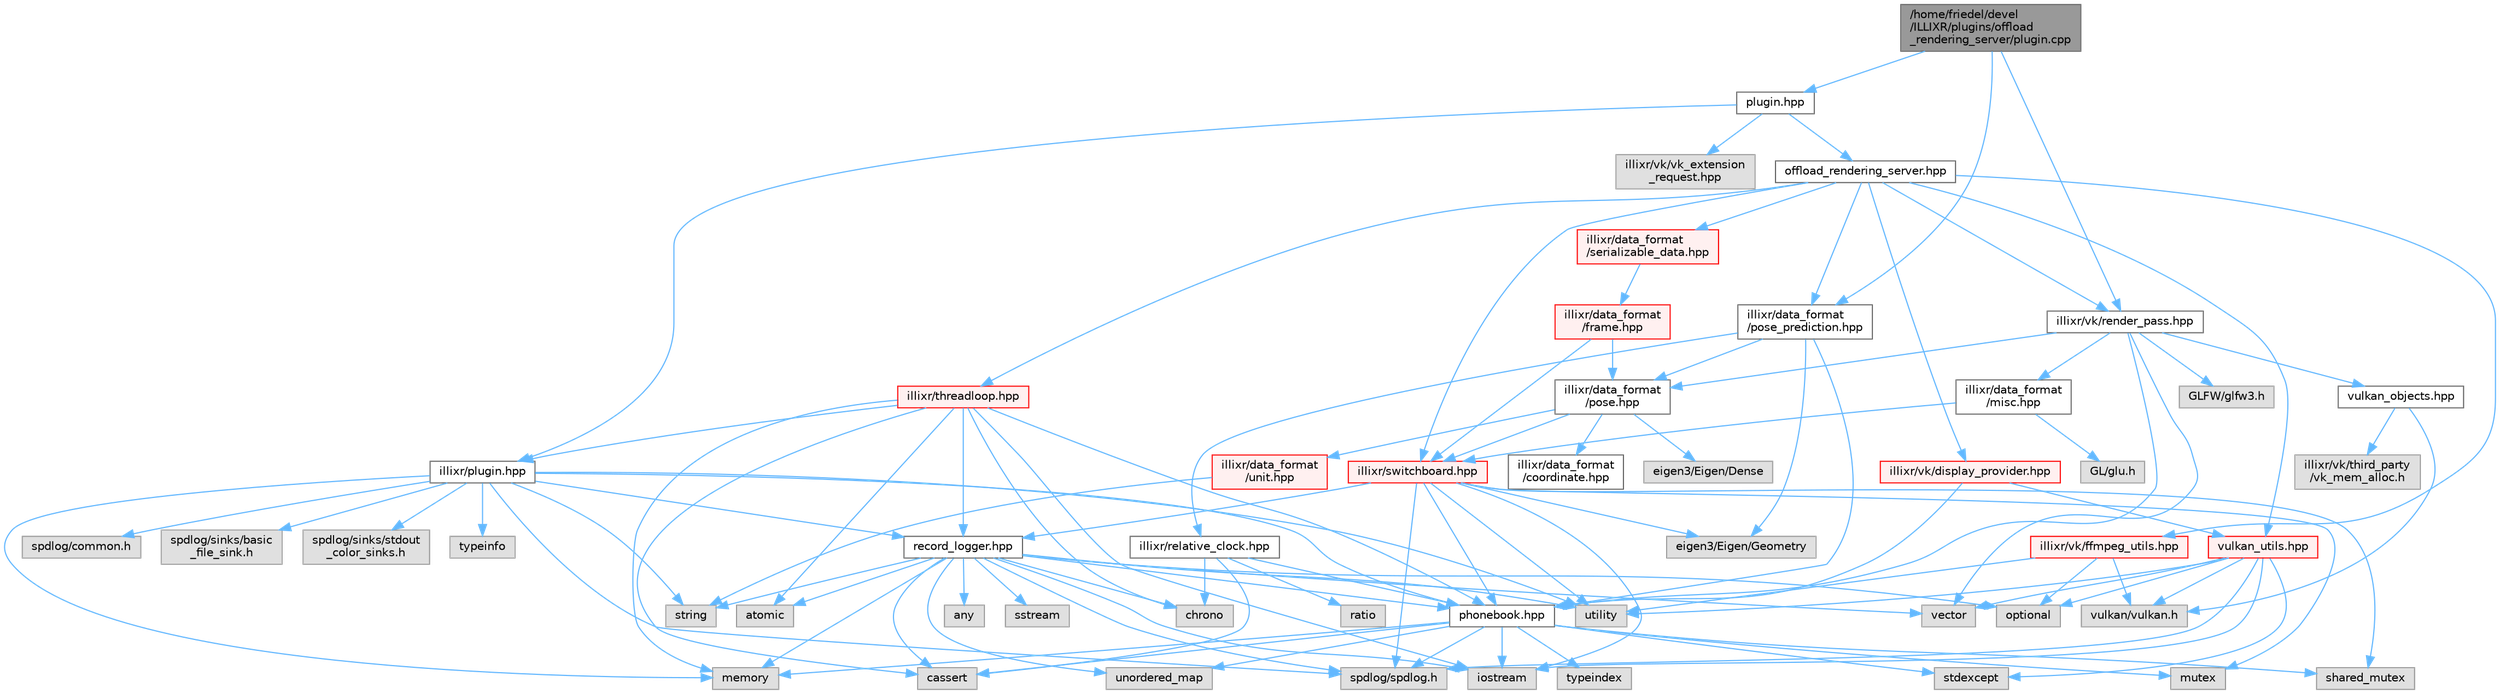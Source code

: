 digraph "/home/friedel/devel/ILLIXR/plugins/offload_rendering_server/plugin.cpp"
{
 // LATEX_PDF_SIZE
  bgcolor="transparent";
  edge [fontname=Helvetica,fontsize=10,labelfontname=Helvetica,labelfontsize=10];
  node [fontname=Helvetica,fontsize=10,shape=box,height=0.2,width=0.4];
  Node1 [id="Node000001",label="/home/friedel/devel\l/ILLIXR/plugins/offload\l_rendering_server/plugin.cpp",height=0.2,width=0.4,color="gray40", fillcolor="grey60", style="filled", fontcolor="black",tooltip="Offload Rendering Server Plugin Implementation."];
  Node1 -> Node2 [id="edge1_Node000001_Node000002",color="steelblue1",style="solid",tooltip=" "];
  Node2 [id="Node000002",label="plugin.hpp",height=0.2,width=0.4,color="grey40", fillcolor="white", style="filled",URL="$plugins_2offload__rendering__server_2plugin_8hpp_source.html",tooltip=" "];
  Node2 -> Node3 [id="edge2_Node000002_Node000003",color="steelblue1",style="solid",tooltip=" "];
  Node3 [id="Node000003",label="illixr/plugin.hpp",height=0.2,width=0.4,color="grey40", fillcolor="white", style="filled",URL="$include_2illixr_2plugin_8hpp_source.html",tooltip=" "];
  Node3 -> Node4 [id="edge3_Node000003_Node000004",color="steelblue1",style="solid",tooltip=" "];
  Node4 [id="Node000004",label="phonebook.hpp",height=0.2,width=0.4,color="grey40", fillcolor="white", style="filled",URL="$phonebook_8hpp_source.html",tooltip=" "];
  Node4 -> Node5 [id="edge4_Node000004_Node000005",color="steelblue1",style="solid",tooltip=" "];
  Node5 [id="Node000005",label="cassert",height=0.2,width=0.4,color="grey60", fillcolor="#E0E0E0", style="filled",tooltip=" "];
  Node4 -> Node6 [id="edge5_Node000004_Node000006",color="steelblue1",style="solid",tooltip=" "];
  Node6 [id="Node000006",label="memory",height=0.2,width=0.4,color="grey60", fillcolor="#E0E0E0", style="filled",tooltip=" "];
  Node4 -> Node7 [id="edge6_Node000004_Node000007",color="steelblue1",style="solid",tooltip=" "];
  Node7 [id="Node000007",label="mutex",height=0.2,width=0.4,color="grey60", fillcolor="#E0E0E0", style="filled",tooltip=" "];
  Node4 -> Node8 [id="edge7_Node000004_Node000008",color="steelblue1",style="solid",tooltip=" "];
  Node8 [id="Node000008",label="shared_mutex",height=0.2,width=0.4,color="grey60", fillcolor="#E0E0E0", style="filled",tooltip=" "];
  Node4 -> Node9 [id="edge8_Node000004_Node000009",color="steelblue1",style="solid",tooltip=" "];
  Node9 [id="Node000009",label="stdexcept",height=0.2,width=0.4,color="grey60", fillcolor="#E0E0E0", style="filled",tooltip=" "];
  Node4 -> Node10 [id="edge9_Node000004_Node000010",color="steelblue1",style="solid",tooltip=" "];
  Node10 [id="Node000010",label="typeindex",height=0.2,width=0.4,color="grey60", fillcolor="#E0E0E0", style="filled",tooltip=" "];
  Node4 -> Node11 [id="edge10_Node000004_Node000011",color="steelblue1",style="solid",tooltip=" "];
  Node11 [id="Node000011",label="unordered_map",height=0.2,width=0.4,color="grey60", fillcolor="#E0E0E0", style="filled",tooltip=" "];
  Node4 -> Node12 [id="edge11_Node000004_Node000012",color="steelblue1",style="solid",tooltip=" "];
  Node12 [id="Node000012",label="iostream",height=0.2,width=0.4,color="grey60", fillcolor="#E0E0E0", style="filled",tooltip=" "];
  Node4 -> Node13 [id="edge12_Node000004_Node000013",color="steelblue1",style="solid",tooltip=" "];
  Node13 [id="Node000013",label="spdlog/spdlog.h",height=0.2,width=0.4,color="grey60", fillcolor="#E0E0E0", style="filled",tooltip=" "];
  Node3 -> Node14 [id="edge13_Node000003_Node000014",color="steelblue1",style="solid",tooltip=" "];
  Node14 [id="Node000014",label="record_logger.hpp",height=0.2,width=0.4,color="grey40", fillcolor="white", style="filled",URL="$record__logger_8hpp_source.html",tooltip=" "];
  Node14 -> Node4 [id="edge14_Node000014_Node000004",color="steelblue1",style="solid",tooltip=" "];
  Node14 -> Node15 [id="edge15_Node000014_Node000015",color="steelblue1",style="solid",tooltip=" "];
  Node15 [id="Node000015",label="any",height=0.2,width=0.4,color="grey60", fillcolor="#E0E0E0", style="filled",tooltip=" "];
  Node14 -> Node16 [id="edge16_Node000014_Node000016",color="steelblue1",style="solid",tooltip=" "];
  Node16 [id="Node000016",label="atomic",height=0.2,width=0.4,color="grey60", fillcolor="#E0E0E0", style="filled",tooltip=" "];
  Node14 -> Node5 [id="edge17_Node000014_Node000005",color="steelblue1",style="solid",tooltip=" "];
  Node14 -> Node17 [id="edge18_Node000014_Node000017",color="steelblue1",style="solid",tooltip=" "];
  Node17 [id="Node000017",label="chrono",height=0.2,width=0.4,color="grey60", fillcolor="#E0E0E0", style="filled",tooltip=" "];
  Node14 -> Node6 [id="edge19_Node000014_Node000006",color="steelblue1",style="solid",tooltip=" "];
  Node14 -> Node18 [id="edge20_Node000014_Node000018",color="steelblue1",style="solid",tooltip=" "];
  Node18 [id="Node000018",label="optional",height=0.2,width=0.4,color="grey60", fillcolor="#E0E0E0", style="filled",tooltip=" "];
  Node14 -> Node13 [id="edge21_Node000014_Node000013",color="steelblue1",style="solid",tooltip=" "];
  Node14 -> Node19 [id="edge22_Node000014_Node000019",color="steelblue1",style="solid",tooltip=" "];
  Node19 [id="Node000019",label="string",height=0.2,width=0.4,color="grey60", fillcolor="#E0E0E0", style="filled",tooltip=" "];
  Node14 -> Node11 [id="edge23_Node000014_Node000011",color="steelblue1",style="solid",tooltip=" "];
  Node14 -> Node20 [id="edge24_Node000014_Node000020",color="steelblue1",style="solid",tooltip=" "];
  Node20 [id="Node000020",label="utility",height=0.2,width=0.4,color="grey60", fillcolor="#E0E0E0", style="filled",tooltip=" "];
  Node14 -> Node21 [id="edge25_Node000014_Node000021",color="steelblue1",style="solid",tooltip=" "];
  Node21 [id="Node000021",label="vector",height=0.2,width=0.4,color="grey60", fillcolor="#E0E0E0", style="filled",tooltip=" "];
  Node14 -> Node12 [id="edge26_Node000014_Node000012",color="steelblue1",style="solid",tooltip=" "];
  Node14 -> Node22 [id="edge27_Node000014_Node000022",color="steelblue1",style="solid",tooltip=" "];
  Node22 [id="Node000022",label="sstream",height=0.2,width=0.4,color="grey60", fillcolor="#E0E0E0", style="filled",tooltip=" "];
  Node3 -> Node6 [id="edge28_Node000003_Node000006",color="steelblue1",style="solid",tooltip=" "];
  Node3 -> Node23 [id="edge29_Node000003_Node000023",color="steelblue1",style="solid",tooltip=" "];
  Node23 [id="Node000023",label="spdlog/common.h",height=0.2,width=0.4,color="grey60", fillcolor="#E0E0E0", style="filled",tooltip=" "];
  Node3 -> Node24 [id="edge30_Node000003_Node000024",color="steelblue1",style="solid",tooltip=" "];
  Node24 [id="Node000024",label="spdlog/sinks/basic\l_file_sink.h",height=0.2,width=0.4,color="grey60", fillcolor="#E0E0E0", style="filled",tooltip=" "];
  Node3 -> Node25 [id="edge31_Node000003_Node000025",color="steelblue1",style="solid",tooltip=" "];
  Node25 [id="Node000025",label="spdlog/sinks/stdout\l_color_sinks.h",height=0.2,width=0.4,color="grey60", fillcolor="#E0E0E0", style="filled",tooltip=" "];
  Node3 -> Node13 [id="edge32_Node000003_Node000013",color="steelblue1",style="solid",tooltip=" "];
  Node3 -> Node19 [id="edge33_Node000003_Node000019",color="steelblue1",style="solid",tooltip=" "];
  Node3 -> Node26 [id="edge34_Node000003_Node000026",color="steelblue1",style="solid",tooltip=" "];
  Node26 [id="Node000026",label="typeinfo",height=0.2,width=0.4,color="grey60", fillcolor="#E0E0E0", style="filled",tooltip=" "];
  Node3 -> Node20 [id="edge35_Node000003_Node000020",color="steelblue1",style="solid",tooltip=" "];
  Node2 -> Node27 [id="edge36_Node000002_Node000027",color="steelblue1",style="solid",tooltip=" "];
  Node27 [id="Node000027",label="illixr/vk/vk_extension\l_request.hpp",height=0.2,width=0.4,color="grey60", fillcolor="#E0E0E0", style="filled",tooltip=" "];
  Node2 -> Node28 [id="edge37_Node000002_Node000028",color="steelblue1",style="solid",tooltip=" "];
  Node28 [id="Node000028",label="offload_rendering_server.hpp",height=0.2,width=0.4,color="grey40", fillcolor="white", style="filled",URL="$offload__rendering__server_8hpp_source.html",tooltip=" "];
  Node28 -> Node29 [id="edge38_Node000028_Node000029",color="steelblue1",style="solid",tooltip=" "];
  Node29 [id="Node000029",label="illixr/data_format\l/pose_prediction.hpp",height=0.2,width=0.4,color="grey40", fillcolor="white", style="filled",URL="$pose__prediction_8hpp_source.html",tooltip=" "];
  Node29 -> Node30 [id="edge39_Node000029_Node000030",color="steelblue1",style="solid",tooltip=" "];
  Node30 [id="Node000030",label="illixr/data_format\l/pose.hpp",height=0.2,width=0.4,color="grey40", fillcolor="white", style="filled",URL="$pose_8hpp_source.html",tooltip=" "];
  Node30 -> Node31 [id="edge40_Node000030_Node000031",color="steelblue1",style="solid",tooltip=" "];
  Node31 [id="Node000031",label="illixr/data_format\l/coordinate.hpp",height=0.2,width=0.4,color="grey40", fillcolor="white", style="filled",URL="$coordinate_8hpp_source.html",tooltip=" "];
  Node30 -> Node32 [id="edge41_Node000030_Node000032",color="steelblue1",style="solid",tooltip=" "];
  Node32 [id="Node000032",label="illixr/data_format\l/unit.hpp",height=0.2,width=0.4,color="red", fillcolor="#FFF0F0", style="filled",URL="$unit_8hpp_source.html",tooltip=" "];
  Node32 -> Node19 [id="edge42_Node000032_Node000019",color="steelblue1",style="solid",tooltip=" "];
  Node30 -> Node34 [id="edge43_Node000030_Node000034",color="steelblue1",style="solid",tooltip=" "];
  Node34 [id="Node000034",label="illixr/switchboard.hpp",height=0.2,width=0.4,color="red", fillcolor="#FFF0F0", style="filled",URL="$switchboard_8hpp_source.html",tooltip=" "];
  Node34 -> Node4 [id="edge44_Node000034_Node000004",color="steelblue1",style="solid",tooltip=" "];
  Node34 -> Node14 [id="edge45_Node000034_Node000014",color="steelblue1",style="solid",tooltip=" "];
  Node34 -> Node42 [id="edge46_Node000034_Node000042",color="steelblue1",style="solid",tooltip=" "];
  Node42 [id="Node000042",label="eigen3/Eigen/Geometry",height=0.2,width=0.4,color="grey60", fillcolor="#E0E0E0", style="filled",tooltip=" "];
  Node34 -> Node12 [id="edge47_Node000034_Node000012",color="steelblue1",style="solid",tooltip=" "];
  Node34 -> Node7 [id="edge48_Node000034_Node000007",color="steelblue1",style="solid",tooltip=" "];
  Node34 -> Node8 [id="edge49_Node000034_Node000008",color="steelblue1",style="solid",tooltip=" "];
  Node34 -> Node20 [id="edge50_Node000034_Node000020",color="steelblue1",style="solid",tooltip=" "];
  Node34 -> Node13 [id="edge51_Node000034_Node000013",color="steelblue1",style="solid",tooltip=" "];
  Node30 -> Node49 [id="edge52_Node000030_Node000049",color="steelblue1",style="solid",tooltip=" "];
  Node49 [id="Node000049",label="eigen3/Eigen/Dense",height=0.2,width=0.4,color="grey60", fillcolor="#E0E0E0", style="filled",tooltip=" "];
  Node29 -> Node4 [id="edge53_Node000029_Node000004",color="steelblue1",style="solid",tooltip=" "];
  Node29 -> Node50 [id="edge54_Node000029_Node000050",color="steelblue1",style="solid",tooltip=" "];
  Node50 [id="Node000050",label="illixr/relative_clock.hpp",height=0.2,width=0.4,color="grey40", fillcolor="white", style="filled",URL="$relative__clock_8hpp_source.html",tooltip=" "];
  Node50 -> Node4 [id="edge55_Node000050_Node000004",color="steelblue1",style="solid",tooltip=" "];
  Node50 -> Node5 [id="edge56_Node000050_Node000005",color="steelblue1",style="solid",tooltip=" "];
  Node50 -> Node17 [id="edge57_Node000050_Node000017",color="steelblue1",style="solid",tooltip=" "];
  Node50 -> Node51 [id="edge58_Node000050_Node000051",color="steelblue1",style="solid",tooltip=" "];
  Node51 [id="Node000051",label="ratio",height=0.2,width=0.4,color="grey60", fillcolor="#E0E0E0", style="filled",tooltip=" "];
  Node29 -> Node42 [id="edge59_Node000029_Node000042",color="steelblue1",style="solid",tooltip=" "];
  Node28 -> Node52 [id="edge60_Node000028_Node000052",color="steelblue1",style="solid",tooltip=" "];
  Node52 [id="Node000052",label="illixr/data_format\l/serializable_data.hpp",height=0.2,width=0.4,color="red", fillcolor="#FFF0F0", style="filled",URL="$include_2illixr_2data__format_2serializable__data_8hpp_source.html",tooltip=" "];
  Node52 -> Node53 [id="edge61_Node000052_Node000053",color="steelblue1",style="solid",tooltip=" "];
  Node53 [id="Node000053",label="illixr/data_format\l/frame.hpp",height=0.2,width=0.4,color="red", fillcolor="#FFF0F0", style="filled",URL="$frame_8hpp_source.html",tooltip=" "];
  Node53 -> Node30 [id="edge62_Node000053_Node000030",color="steelblue1",style="solid",tooltip=" "];
  Node53 -> Node34 [id="edge63_Node000053_Node000034",color="steelblue1",style="solid",tooltip=" "];
  Node28 -> Node34 [id="edge64_Node000028_Node000034",color="steelblue1",style="solid",tooltip=" "];
  Node28 -> Node58 [id="edge65_Node000028_Node000058",color="steelblue1",style="solid",tooltip=" "];
  Node58 [id="Node000058",label="illixr/threadloop.hpp",height=0.2,width=0.4,color="red", fillcolor="#FFF0F0", style="filled",URL="$threadloop_8hpp_source.html",tooltip=" "];
  Node58 -> Node4 [id="edge66_Node000058_Node000004",color="steelblue1",style="solid",tooltip=" "];
  Node58 -> Node3 [id="edge67_Node000058_Node000003",color="steelblue1",style="solid",tooltip=" "];
  Node58 -> Node14 [id="edge68_Node000058_Node000014",color="steelblue1",style="solid",tooltip=" "];
  Node58 -> Node16 [id="edge69_Node000058_Node000016",color="steelblue1",style="solid",tooltip=" "];
  Node58 -> Node5 [id="edge70_Node000058_Node000005",color="steelblue1",style="solid",tooltip=" "];
  Node58 -> Node17 [id="edge71_Node000058_Node000017",color="steelblue1",style="solid",tooltip=" "];
  Node58 -> Node12 [id="edge72_Node000058_Node000012",color="steelblue1",style="solid",tooltip=" "];
  Node58 -> Node6 [id="edge73_Node000058_Node000006",color="steelblue1",style="solid",tooltip=" "];
  Node28 -> Node67 [id="edge74_Node000028_Node000067",color="steelblue1",style="solid",tooltip=" "];
  Node67 [id="Node000067",label="illixr/vk/display_provider.hpp",height=0.2,width=0.4,color="red", fillcolor="#FFF0F0", style="filled",URL="$display__provider_8hpp_source.html",tooltip=" "];
  Node67 -> Node4 [id="edge75_Node000067_Node000004",color="steelblue1",style="solid",tooltip=" "];
  Node67 -> Node68 [id="edge76_Node000067_Node000068",color="steelblue1",style="solid",tooltip=" "];
  Node68 [id="Node000068",label="vulkan_utils.hpp",height=0.2,width=0.4,color="red", fillcolor="#FFF0F0", style="filled",URL="$include_2illixr_2vk_2vulkan__utils_8hpp_source.html",tooltip=" "];
  Node68 -> Node12 [id="edge77_Node000068_Node000012",color="steelblue1",style="solid",tooltip=" "];
  Node68 -> Node18 [id="edge78_Node000068_Node000018",color="steelblue1",style="solid",tooltip=" "];
  Node68 -> Node13 [id="edge79_Node000068_Node000013",color="steelblue1",style="solid",tooltip=" "];
  Node68 -> Node9 [id="edge80_Node000068_Node000009",color="steelblue1",style="solid",tooltip=" "];
  Node68 -> Node20 [id="edge81_Node000068_Node000020",color="steelblue1",style="solid",tooltip=" "];
  Node68 -> Node21 [id="edge82_Node000068_Node000021",color="steelblue1",style="solid",tooltip=" "];
  Node68 -> Node71 [id="edge83_Node000068_Node000071",color="steelblue1",style="solid",tooltip=" "];
  Node71 [id="Node000071",label="vulkan/vulkan.h",height=0.2,width=0.4,color="grey60", fillcolor="#E0E0E0", style="filled",tooltip=" "];
  Node28 -> Node73 [id="edge84_Node000028_Node000073",color="steelblue1",style="solid",tooltip=" "];
  Node73 [id="Node000073",label="illixr/vk/ffmpeg_utils.hpp",height=0.2,width=0.4,color="red", fillcolor="#FFF0F0", style="filled",URL="$ffmpeg__utils_8hpp_source.html",tooltip=" "];
  Node73 -> Node71 [id="edge85_Node000073_Node000071",color="steelblue1",style="solid",tooltip=" "];
  Node73 -> Node18 [id="edge86_Node000073_Node000018",color="steelblue1",style="solid",tooltip=" "];
  Node73 -> Node20 [id="edge87_Node000073_Node000020",color="steelblue1",style="solid",tooltip=" "];
  Node28 -> Node80 [id="edge88_Node000028_Node000080",color="steelblue1",style="solid",tooltip=" "];
  Node80 [id="Node000080",label="illixr/vk/render_pass.hpp",height=0.2,width=0.4,color="grey40", fillcolor="white", style="filled",URL="$render__pass_8hpp_source.html",tooltip=" "];
  Node80 -> Node81 [id="edge89_Node000080_Node000081",color="steelblue1",style="solid",tooltip=" "];
  Node81 [id="Node000081",label="illixr/data_format\l/misc.hpp",height=0.2,width=0.4,color="grey40", fillcolor="white", style="filled",URL="$misc_8hpp_source.html",tooltip=" "];
  Node81 -> Node34 [id="edge90_Node000081_Node000034",color="steelblue1",style="solid",tooltip=" "];
  Node81 -> Node82 [id="edge91_Node000081_Node000082",color="steelblue1",style="solid",tooltip=" "];
  Node82 [id="Node000082",label="GL/glu.h",height=0.2,width=0.4,color="grey60", fillcolor="#E0E0E0", style="filled",tooltip=" "];
  Node80 -> Node30 [id="edge92_Node000080_Node000030",color="steelblue1",style="solid",tooltip=" "];
  Node80 -> Node4 [id="edge93_Node000080_Node000004",color="steelblue1",style="solid",tooltip=" "];
  Node80 -> Node83 [id="edge94_Node000080_Node000083",color="steelblue1",style="solid",tooltip=" "];
  Node83 [id="Node000083",label="vulkan_objects.hpp",height=0.2,width=0.4,color="grey40", fillcolor="white", style="filled",URL="$vulkan__objects_8hpp_source.html",tooltip=" "];
  Node83 -> Node84 [id="edge95_Node000083_Node000084",color="steelblue1",style="solid",tooltip=" "];
  Node84 [id="Node000084",label="illixr/vk/third_party\l/vk_mem_alloc.h",height=0.2,width=0.4,color="grey60", fillcolor="#E0E0E0", style="filled",tooltip=" "];
  Node83 -> Node71 [id="edge96_Node000083_Node000071",color="steelblue1",style="solid",tooltip=" "];
  Node80 -> Node85 [id="edge97_Node000080_Node000085",color="steelblue1",style="solid",tooltip=" "];
  Node85 [id="Node000085",label="GLFW/glfw3.h",height=0.2,width=0.4,color="grey60", fillcolor="#E0E0E0", style="filled",tooltip=" "];
  Node80 -> Node21 [id="edge98_Node000080_Node000021",color="steelblue1",style="solid",tooltip=" "];
  Node28 -> Node68 [id="edge99_Node000028_Node000068",color="steelblue1",style="solid",tooltip=" "];
  Node1 -> Node29 [id="edge100_Node000001_Node000029",color="steelblue1",style="solid",tooltip=" "];
  Node1 -> Node80 [id="edge101_Node000001_Node000080",color="steelblue1",style="solid",tooltip=" "];
}
